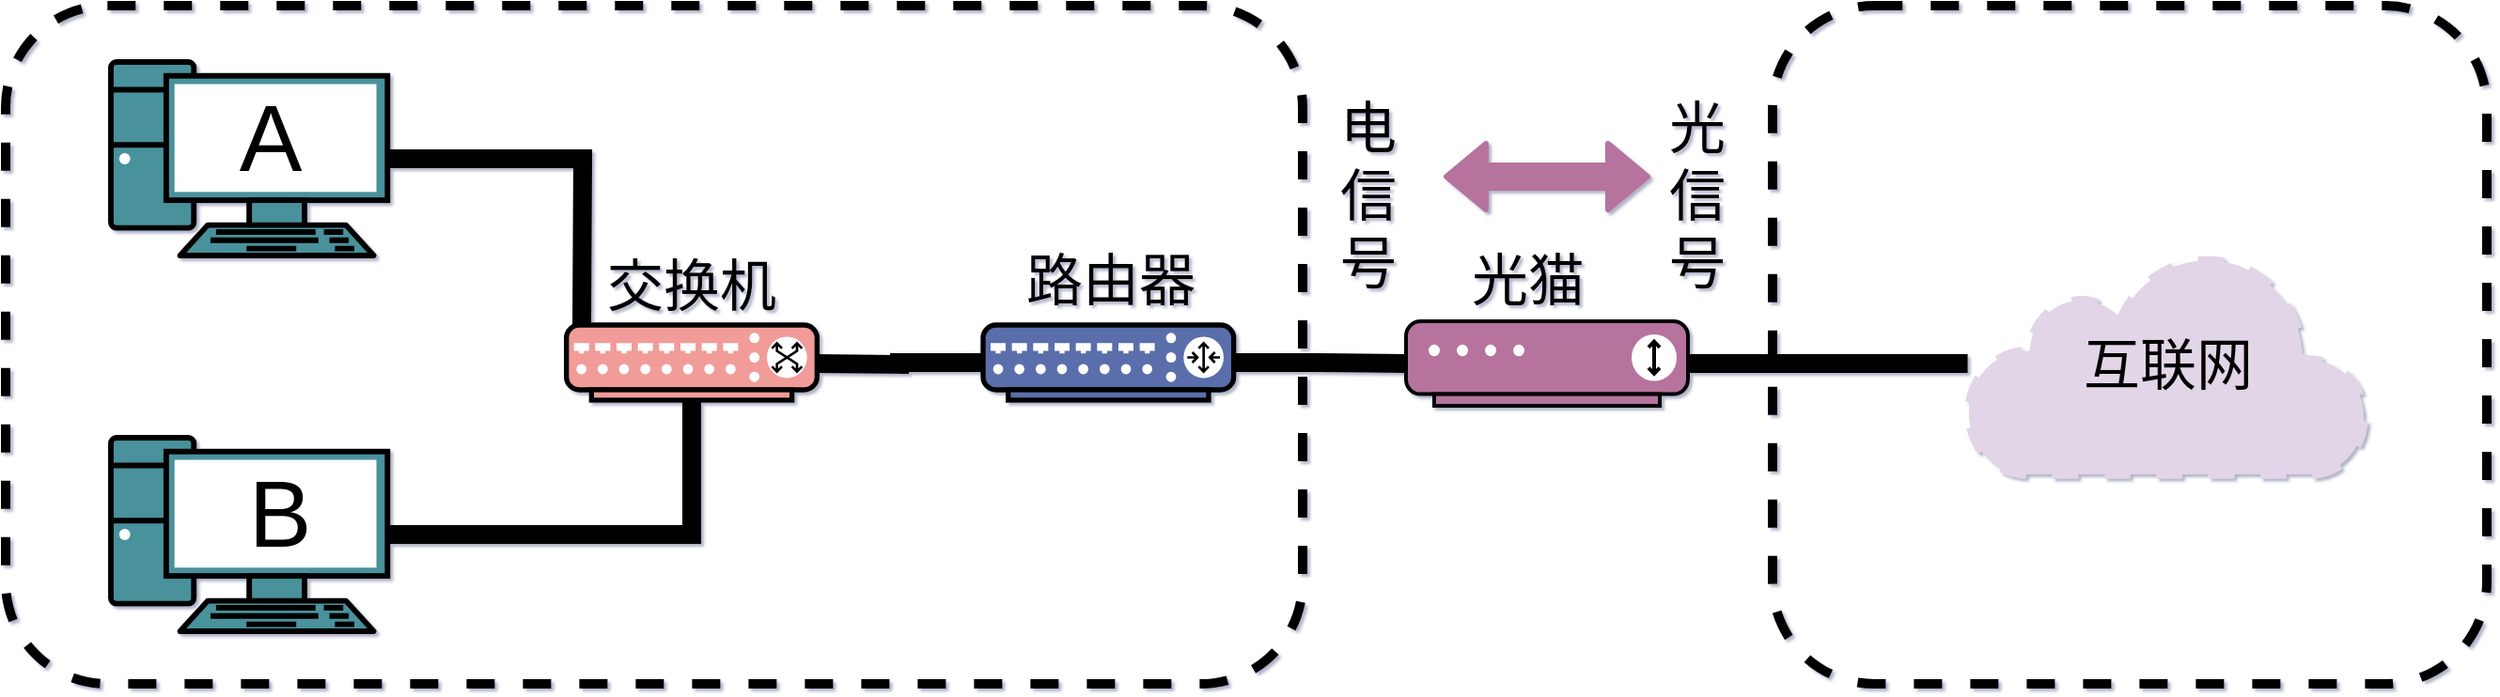 <mxfile version="14.5.1" type="github">
  <diagram id="3228e29e-7158-1315-38df-8450db1d8a1d" name="Page-1">
    <mxGraphModel dx="639" dy="700" grid="1" gridSize="10" guides="1" tooltips="1" connect="1" arrows="1" fold="1" page="1" pageScale="1" pageWidth="700" pageHeight="200" background="#ffffff" math="0" shadow="1">
      <root>
        <mxCell id="0" />
        <mxCell id="1" parent="0" />
        <mxCell id="nl6CVkYR8bhisJ2NPCjt-12" value="" style="rounded=1;whiteSpace=wrap;html=1;strokeWidth=5;dashed=1;fillColor=none;" parent="1" vertex="1">
          <mxGeometry x="970" y="19" width="380" height="361" as="geometry" />
        </mxCell>
        <mxCell id="nl6CVkYR8bhisJ2NPCjt-9" value="" style="rounded=1;whiteSpace=wrap;html=1;strokeColor=#000000;fillColor=none;dashed=1;strokeWidth=5;" parent="1" vertex="1">
          <mxGeometry x="30" y="19" width="690" height="361" as="geometry" />
        </mxCell>
        <mxCell id="hxIQwMxnJQ58AHrIh3xL-3" style="edgeStyle=orthogonalEdgeStyle;rounded=0;orthogonalLoop=1;jettySize=auto;html=1;exitX=1;exitY=0.5;exitDx=0;exitDy=0;exitPerimeter=0;strokeWidth=10;endArrow=none;endFill=0;entryX=0.05;entryY=0.05;entryDx=0;entryDy=0;entryPerimeter=0;" parent="1" source="WelgVeyDKxLRvEI-DW8B-16" edge="1">
          <mxGeometry relative="1" as="geometry">
            <mxPoint x="336.5" y="191.95" as="targetPoint" />
          </mxGeometry>
        </mxCell>
        <mxCell id="WelgVeyDKxLRvEI-DW8B-16" value="" style="fontColor=#0066CC;verticalAlign=top;verticalLabelPosition=bottom;labelPosition=center;align=center;html=1;outlineConnect=0;gradientColor=none;gradientDirection=north;strokeWidth=2;shape=mxgraph.networks.pc;fillColor=#4A919B;" parent="1" vertex="1">
          <mxGeometry x="86.0" y="49" width="147.15" height="103" as="geometry" />
        </mxCell>
        <mxCell id="WelgVeyDKxLRvEI-DW8B-18" value="" style="fontColor=#0066CC;verticalAlign=top;verticalLabelPosition=bottom;labelPosition=center;align=center;html=1;outlineConnect=0;gradientColor=none;gradientDirection=north;strokeWidth=2;shape=mxgraph.networks.pc;fillColor=#4A919B;" parent="1" vertex="1">
          <mxGeometry x="86.0" y="249" width="147.15" height="103" as="geometry" />
        </mxCell>
        <mxCell id="hxIQwMxnJQ58AHrIh3xL-1" value="&lt;font style=&quot;font-size: 50px&quot;&gt;A&lt;/font&gt;" style="text;html=1;strokeColor=none;fillColor=none;align=center;verticalAlign=middle;whiteSpace=wrap;rounded=0;" parent="1" vertex="1">
          <mxGeometry x="151" y="79" width="40" height="20" as="geometry" />
        </mxCell>
        <mxCell id="hxIQwMxnJQ58AHrIh3xL-2" value="&lt;font style=&quot;font-size: 50px&quot;&gt;B&lt;/font&gt;" style="text;html=1;strokeColor=none;fillColor=none;align=center;verticalAlign=middle;whiteSpace=wrap;rounded=0;" parent="1" vertex="1">
          <mxGeometry x="156.0" y="279" width="40" height="20" as="geometry" />
        </mxCell>
        <mxCell id="nl6CVkYR8bhisJ2NPCjt-6" style="edgeStyle=orthogonalEdgeStyle;rounded=0;orthogonalLoop=1;jettySize=auto;html=1;exitX=0.5;exitY=1;exitDx=0;exitDy=0;exitPerimeter=0;entryX=1;entryY=0.5;entryDx=0;entryDy=0;entryPerimeter=0;endArrow=none;endFill=0;strokeWidth=10;" parent="1" target="WelgVeyDKxLRvEI-DW8B-18" edge="1">
          <mxGeometry relative="1" as="geometry">
            <mxPoint x="395" y="229" as="sourcePoint" />
            <Array as="points">
              <mxPoint x="395" y="300" />
            </Array>
          </mxGeometry>
        </mxCell>
        <mxCell id="nl6CVkYR8bhisJ2NPCjt-7" style="edgeStyle=orthogonalEdgeStyle;rounded=0;orthogonalLoop=1;jettySize=auto;html=1;exitX=1;exitY=0.5;exitDx=0;exitDy=0;exitPerimeter=0;entryX=0;entryY=0.5;entryDx=0;entryDy=0;entryPerimeter=0;endArrow=none;endFill=0;strokeWidth=10;" parent="1" target="nl6CVkYR8bhisJ2NPCjt-2" edge="1">
          <mxGeometry relative="1" as="geometry">
            <mxPoint x="460" y="209.5" as="sourcePoint" />
          </mxGeometry>
        </mxCell>
        <mxCell id="fYc7Ru6buci-YKz5Eo-_-4" value="&lt;span style=&quot;font-size: 30px&quot;&gt;交换机&lt;/span&gt;" style="text;html=1;strokeColor=none;fillColor=none;align=center;verticalAlign=middle;whiteSpace=wrap;rounded=0;" parent="1" vertex="1">
          <mxGeometry x="345" y="152" width="100" height="31" as="geometry" />
        </mxCell>
        <mxCell id="nl6CVkYR8bhisJ2NPCjt-1" value="&lt;span style=&quot;font-size: 30px&quot;&gt;路由器&lt;/span&gt;" style="text;html=1;strokeColor=none;fillColor=none;align=center;verticalAlign=middle;whiteSpace=wrap;rounded=0;" parent="1" vertex="1">
          <mxGeometry x="568.33" y="149" width="100" height="31" as="geometry" />
        </mxCell>
        <mxCell id="nl6CVkYR8bhisJ2NPCjt-8" style="edgeStyle=orthogonalEdgeStyle;rounded=0;orthogonalLoop=1;jettySize=auto;html=1;exitX=1;exitY=0.5;exitDx=0;exitDy=0;exitPerimeter=0;endArrow=none;endFill=0;strokeWidth=10;" parent="1" source="nl6CVkYR8bhisJ2NPCjt-2" target="nl6CVkYR8bhisJ2NPCjt-3" edge="1">
          <mxGeometry relative="1" as="geometry" />
        </mxCell>
        <mxCell id="nl6CVkYR8bhisJ2NPCjt-2" value="" style="fontColor=#0066CC;verticalAlign=top;verticalLabelPosition=bottom;labelPosition=center;align=center;html=1;outlineConnect=0;gradientColor=none;gradientDirection=north;strokeWidth=2;shape=mxgraph.networks.router;fillColor=#5A6EAB;fontSize=30;" parent="1" vertex="1">
          <mxGeometry x="550" y="189" width="133.33" height="40" as="geometry" />
        </mxCell>
        <mxCell id="nl6CVkYR8bhisJ2NPCjt-11" value="" style="edgeStyle=orthogonalEdgeStyle;rounded=0;orthogonalLoop=1;jettySize=auto;html=1;endArrow=none;endFill=0;strokeColor=#000000;strokeWidth=10;" parent="1" source="nl6CVkYR8bhisJ2NPCjt-3" target="nl6CVkYR8bhisJ2NPCjt-10" edge="1">
          <mxGeometry relative="1" as="geometry" />
        </mxCell>
        <mxCell id="nl6CVkYR8bhisJ2NPCjt-3" value="" style="fontColor=#0066CC;verticalAlign=top;verticalLabelPosition=bottom;labelPosition=center;align=center;html=1;outlineConnect=0;gradientColor=none;gradientDirection=north;strokeWidth=2;shape=mxgraph.networks.modem;fillColor=#B5739D;" parent="1" vertex="1">
          <mxGeometry x="775" y="187" width="150" height="45" as="geometry" />
        </mxCell>
        <mxCell id="nl6CVkYR8bhisJ2NPCjt-4" value="&lt;span style=&quot;font-size: 30px&quot;&gt;光猫&lt;/span&gt;" style="text;html=1;strokeColor=none;fillColor=none;align=center;verticalAlign=middle;whiteSpace=wrap;rounded=0;" parent="1" vertex="1">
          <mxGeometry x="790" y="149" width="100" height="31" as="geometry" />
        </mxCell>
        <mxCell id="nl6CVkYR8bhisJ2NPCjt-10" value="&lt;font style=&quot;font-size: 30px&quot; color=&quot;#000000&quot;&gt;互联网&lt;/font&gt;" style="html=1;outlineConnect=0;gradientColor=none;gradientDirection=north;strokeWidth=2;shape=mxgraph.networks.cloud;fontColor=#ffffff;dashed=1;fillColor=#E1D5E7;strokeColor=#E1D5E7;" parent="1" vertex="1">
          <mxGeometry x="1073.8" y="150.5" width="212.4" height="118" as="geometry" />
        </mxCell>
        <mxCell id="nl6CVkYR8bhisJ2NPCjt-13" value="&lt;font style=&quot;font-size: 30px&quot;&gt;电信号&lt;/font&gt;" style="text;html=1;strokeColor=none;fillColor=none;align=center;verticalAlign=middle;whiteSpace=wrap;rounded=0;dashed=1;" parent="1" vertex="1">
          <mxGeometry x="735" y="110" width="40" height="20" as="geometry" />
        </mxCell>
        <mxCell id="nl6CVkYR8bhisJ2NPCjt-14" value="" style="shape=flexArrow;endArrow=classic;startArrow=classic;html=1;strokeWidth=3;strokeColor=#B5739D;fillColor=#B5739D;" parent="1" edge="1">
          <mxGeometry width="50" height="50" relative="1" as="geometry">
            <mxPoint x="795" y="110" as="sourcePoint" />
            <mxPoint x="905" y="110" as="targetPoint" />
          </mxGeometry>
        </mxCell>
        <mxCell id="nl6CVkYR8bhisJ2NPCjt-15" value="&lt;font style=&quot;font-size: 30px&quot;&gt;光信号&lt;/font&gt;" style="text;html=1;strokeColor=none;fillColor=none;align=center;verticalAlign=middle;whiteSpace=wrap;rounded=0;dashed=1;" parent="1" vertex="1">
          <mxGeometry x="910" y="110" width="40" height="20" as="geometry" />
        </mxCell>
        <mxCell id="zbTnWVMQBze0h2C134ht-1" value="" style="fontColor=#0066CC;verticalAlign=top;verticalLabelPosition=bottom;labelPosition=center;align=center;html=1;outlineConnect=0;gradientColor=none;gradientDirection=north;strokeWidth=2;shape=mxgraph.networks.switch;fillColor=#F19C99;" vertex="1" parent="1">
          <mxGeometry x="328.34" y="189" width="133.33" height="40" as="geometry" />
        </mxCell>
      </root>
    </mxGraphModel>
  </diagram>
</mxfile>
